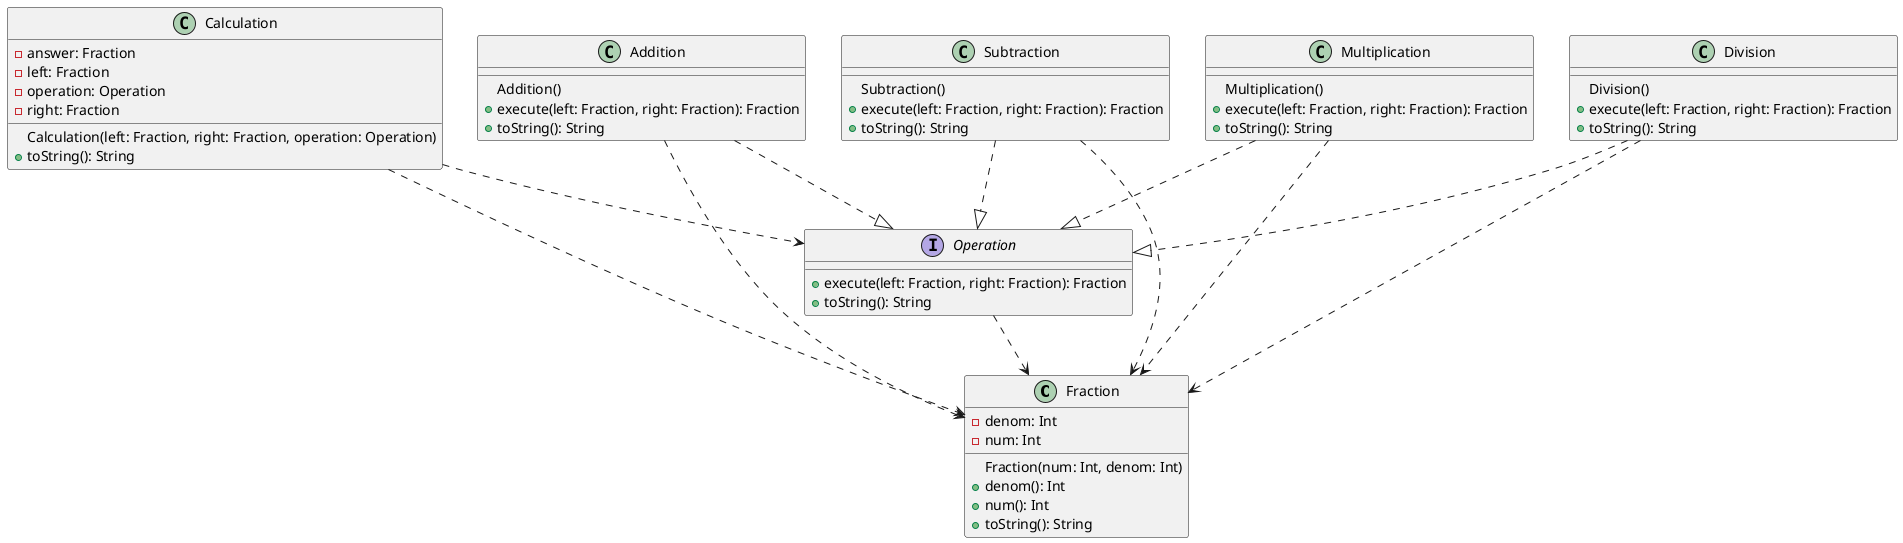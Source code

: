 @startuml
class Fraction
{
    Fraction(num: Int, denom: Int)
    - denom: Int
    - num: Int
    + denom(): Int
    + num(): Int
    + toString(): String
}


class Calculation
{
    Calculation(left: Fraction, right: Fraction, operation: Operation)
    - answer: Fraction
    - left: Fraction
    - operation: Operation
    - right: Fraction
    + toString(): String
}


class Addition
{
    Addition()
    + execute(left: Fraction, right: Fraction): Fraction
    + toString(): String
}
Addition ..|> Operation

class Subtraction
{
    Subtraction()
    + execute(left: Fraction, right: Fraction): Fraction
    + toString(): String
}
Subtraction ..|> Operation

class Multiplication
{
    Multiplication()
    + execute(left: Fraction, right: Fraction): Fraction
    + toString(): String
}
Multiplication ..|> Operation

class Division
{
    Division()
    + execute(left: Fraction, right: Fraction): Fraction
    + toString(): String
}
Division ..|> Operation

interface Operation
{
    + execute(left: Fraction, right: Fraction): Fraction
    + toString(): String
}


Calculation ..> Fraction
Calculation ..> Operation
Addition ..> Fraction
Subtraction ..> Fraction
Multiplication ..> Fraction
Division ..> Fraction
Operation ..> Fraction
@enduml